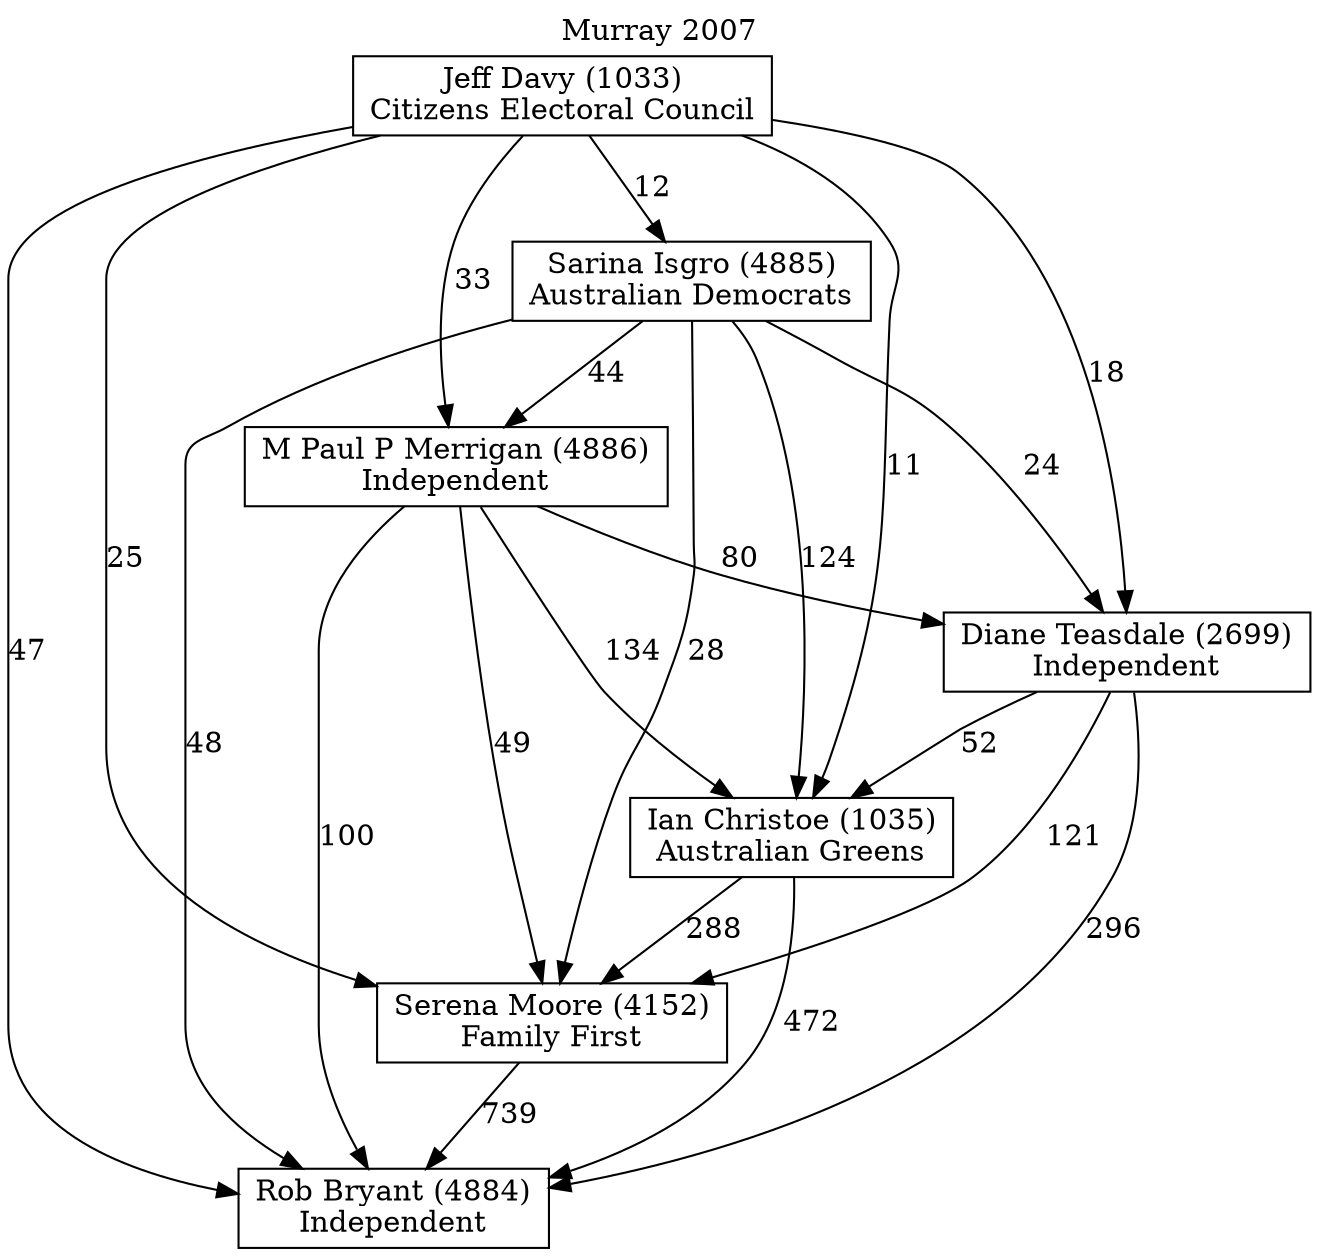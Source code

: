 // House preference flow
digraph "Rob Bryant (4884)_Murray_2007" {
	graph [label="Murray 2007" labelloc=t mclimit=10]
	node [shape=box]
	"Rob Bryant (4884)" [label="Rob Bryant (4884)
Independent"]
	"Serena Moore (4152)" [label="Serena Moore (4152)
Family First"]
	"Ian Christoe (1035)" [label="Ian Christoe (1035)
Australian Greens"]
	"Diane Teasdale (2699)" [label="Diane Teasdale (2699)
Independent"]
	"M Paul P Merrigan (4886)" [label="M Paul P Merrigan (4886)
Independent"]
	"Sarina Isgro (4885)" [label="Sarina Isgro (4885)
Australian Democrats"]
	"Jeff Davy (1033)" [label="Jeff Davy (1033)
Citizens Electoral Council"]
	"Serena Moore (4152)" -> "Rob Bryant (4884)" [label=739]
	"Ian Christoe (1035)" -> "Serena Moore (4152)" [label=288]
	"Diane Teasdale (2699)" -> "Ian Christoe (1035)" [label=52]
	"M Paul P Merrigan (4886)" -> "Diane Teasdale (2699)" [label=80]
	"Sarina Isgro (4885)" -> "M Paul P Merrigan (4886)" [label=44]
	"Jeff Davy (1033)" -> "Sarina Isgro (4885)" [label=12]
	"Ian Christoe (1035)" -> "Rob Bryant (4884)" [label=472]
	"Diane Teasdale (2699)" -> "Rob Bryant (4884)" [label=296]
	"M Paul P Merrigan (4886)" -> "Rob Bryant (4884)" [label=100]
	"Sarina Isgro (4885)" -> "Rob Bryant (4884)" [label=48]
	"Jeff Davy (1033)" -> "Rob Bryant (4884)" [label=47]
	"Jeff Davy (1033)" -> "M Paul P Merrigan (4886)" [label=33]
	"Sarina Isgro (4885)" -> "Diane Teasdale (2699)" [label=24]
	"Jeff Davy (1033)" -> "Diane Teasdale (2699)" [label=18]
	"M Paul P Merrigan (4886)" -> "Ian Christoe (1035)" [label=134]
	"Sarina Isgro (4885)" -> "Ian Christoe (1035)" [label=124]
	"Jeff Davy (1033)" -> "Ian Christoe (1035)" [label=11]
	"Diane Teasdale (2699)" -> "Serena Moore (4152)" [label=121]
	"M Paul P Merrigan (4886)" -> "Serena Moore (4152)" [label=49]
	"Sarina Isgro (4885)" -> "Serena Moore (4152)" [label=28]
	"Jeff Davy (1033)" -> "Serena Moore (4152)" [label=25]
}
